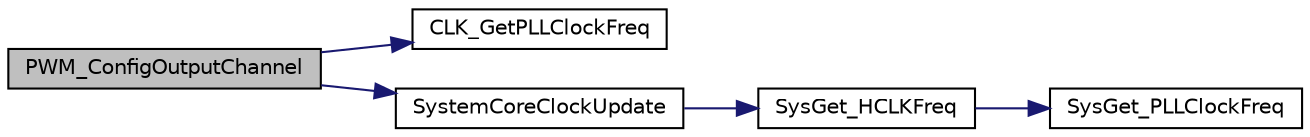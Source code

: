 digraph "PWM_ConfigOutputChannel"
{
 // LATEX_PDF_SIZE
  edge [fontname="Helvetica",fontsize="10",labelfontname="Helvetica",labelfontsize="10"];
  node [fontname="Helvetica",fontsize="10",shape=record];
  rankdir="LR";
  Node1 [label="PWM_ConfigOutputChannel",height=0.2,width=0.4,color="black", fillcolor="grey75", style="filled", fontcolor="black",tooltip="This function Configure PWM generator and get the nearest frequency in edge aligned auto-reload mode."];
  Node1 -> Node2 [color="midnightblue",fontsize="10",style="solid",fontname="Helvetica"];
  Node2 [label="CLK_GetPLLClockFreq",height=0.2,width=0.4,color="black", fillcolor="white", style="filled",URL="$d4/d91/group___n_a_n_o103___c_l_k___e_x_p_o_r_t_e_d___f_u_n_c_t_i_o_n_s.html#gaf42f850d36900fcf77e4643f2db5470b",tooltip="This function get PLL frequency. The frequency unit is Hz."];
  Node1 -> Node3 [color="midnightblue",fontsize="10",style="solid",fontname="Helvetica"];
  Node3 [label="SystemCoreClockUpdate",height=0.2,width=0.4,color="black", fillcolor="white", style="filled",URL="$d9/d5c/system___nano103_8c.html#ae0c36a9591fe6e9c45ecb21a794f0f0f",tooltip="Updates the SystemCoreClock with current core Clock retrieved from CPU registers."];
  Node3 -> Node4 [color="midnightblue",fontsize="10",style="solid",fontname="Helvetica"];
  Node4 [label="SysGet_HCLKFreq",height=0.2,width=0.4,color="black", fillcolor="white", style="filled",URL="$d9/d5c/system___nano103_8c.html#aca6d5b465c5468d7dc1f3675e834c1b9",tooltip="Get current HCLK clock frequency."];
  Node4 -> Node5 [color="midnightblue",fontsize="10",style="solid",fontname="Helvetica"];
  Node5 [label="SysGet_PLLClockFreq",height=0.2,width=0.4,color="black", fillcolor="white", style="filled",URL="$de/d27/group___n_a_n_o103___u_a_r_t___e_x_p_o_r_t_e_d___f_u_n_c_t_i_o_n_s.html#gad0eab36ae6ce25e23219dc6a1e8fa73a",tooltip="Calculate current PLL clock frequency."];
}
